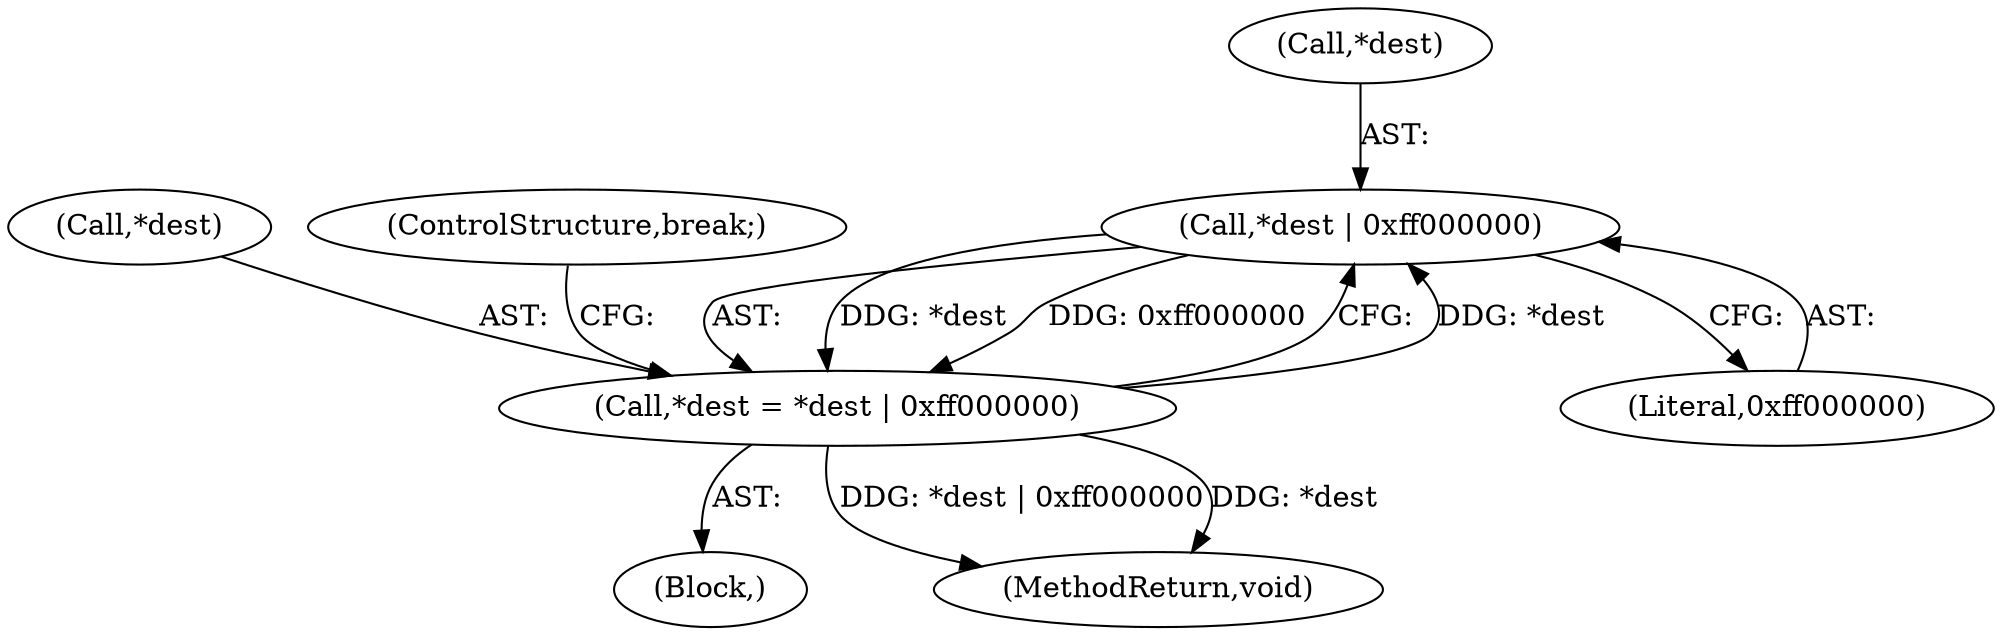 digraph "0_poppler_7b2d314a61fd0e12f47c62996cb49ec0d1ba747a_1@pointer" {
"1000232" [label="(Call,*dest | 0xff000000)"];
"1000229" [label="(Call,*dest = *dest | 0xff000000)"];
"1000232" [label="(Call,*dest | 0xff000000)"];
"1000233" [label="(Call,*dest)"];
"1000235" [label="(Literal,0xff000000)"];
"1000228" [label="(Block,)"];
"1000230" [label="(Call,*dest)"];
"1000229" [label="(Call,*dest = *dest | 0xff000000)"];
"1000236" [label="(ControlStructure,break;)"];
"1000232" [label="(Call,*dest | 0xff000000)"];
"1000359" [label="(MethodReturn,void)"];
"1000232" -> "1000229"  [label="AST: "];
"1000232" -> "1000235"  [label="CFG: "];
"1000233" -> "1000232"  [label="AST: "];
"1000235" -> "1000232"  [label="AST: "];
"1000229" -> "1000232"  [label="CFG: "];
"1000232" -> "1000229"  [label="DDG: *dest"];
"1000232" -> "1000229"  [label="DDG: 0xff000000"];
"1000229" -> "1000232"  [label="DDG: *dest"];
"1000229" -> "1000228"  [label="AST: "];
"1000230" -> "1000229"  [label="AST: "];
"1000236" -> "1000229"  [label="CFG: "];
"1000229" -> "1000359"  [label="DDG: *dest | 0xff000000"];
"1000229" -> "1000359"  [label="DDG: *dest"];
}
